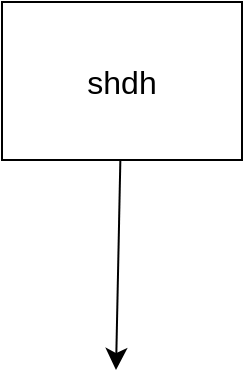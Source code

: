 <mxfile version="21.5.0" type="github">
  <diagram name="第 1 页" id="9P-dc109dYnkI-f96ubz">
    <mxGraphModel dx="378" dy="564" grid="0" gridSize="10" guides="1" tooltips="1" connect="1" arrows="1" fold="1" page="0" pageScale="1" pageWidth="827" pageHeight="1169" math="0" shadow="0">
      <root>
        <mxCell id="0" />
        <mxCell id="1" parent="0" />
        <mxCell id="8XLz-xeipk-ICz2LGNiY-2" style="edgeStyle=none;curved=1;rounded=0;orthogonalLoop=1;jettySize=auto;html=1;fontSize=12;startSize=8;endSize=8;" edge="1" parent="1" source="8XLz-xeipk-ICz2LGNiY-1">
          <mxGeometry relative="1" as="geometry">
            <mxPoint x="197" y="354" as="targetPoint" />
          </mxGeometry>
        </mxCell>
        <mxCell id="8XLz-xeipk-ICz2LGNiY-1" value="shdh" style="whiteSpace=wrap;html=1;fontSize=16;" vertex="1" parent="1">
          <mxGeometry x="140" y="170" width="120" height="79" as="geometry" />
        </mxCell>
      </root>
    </mxGraphModel>
  </diagram>
</mxfile>
